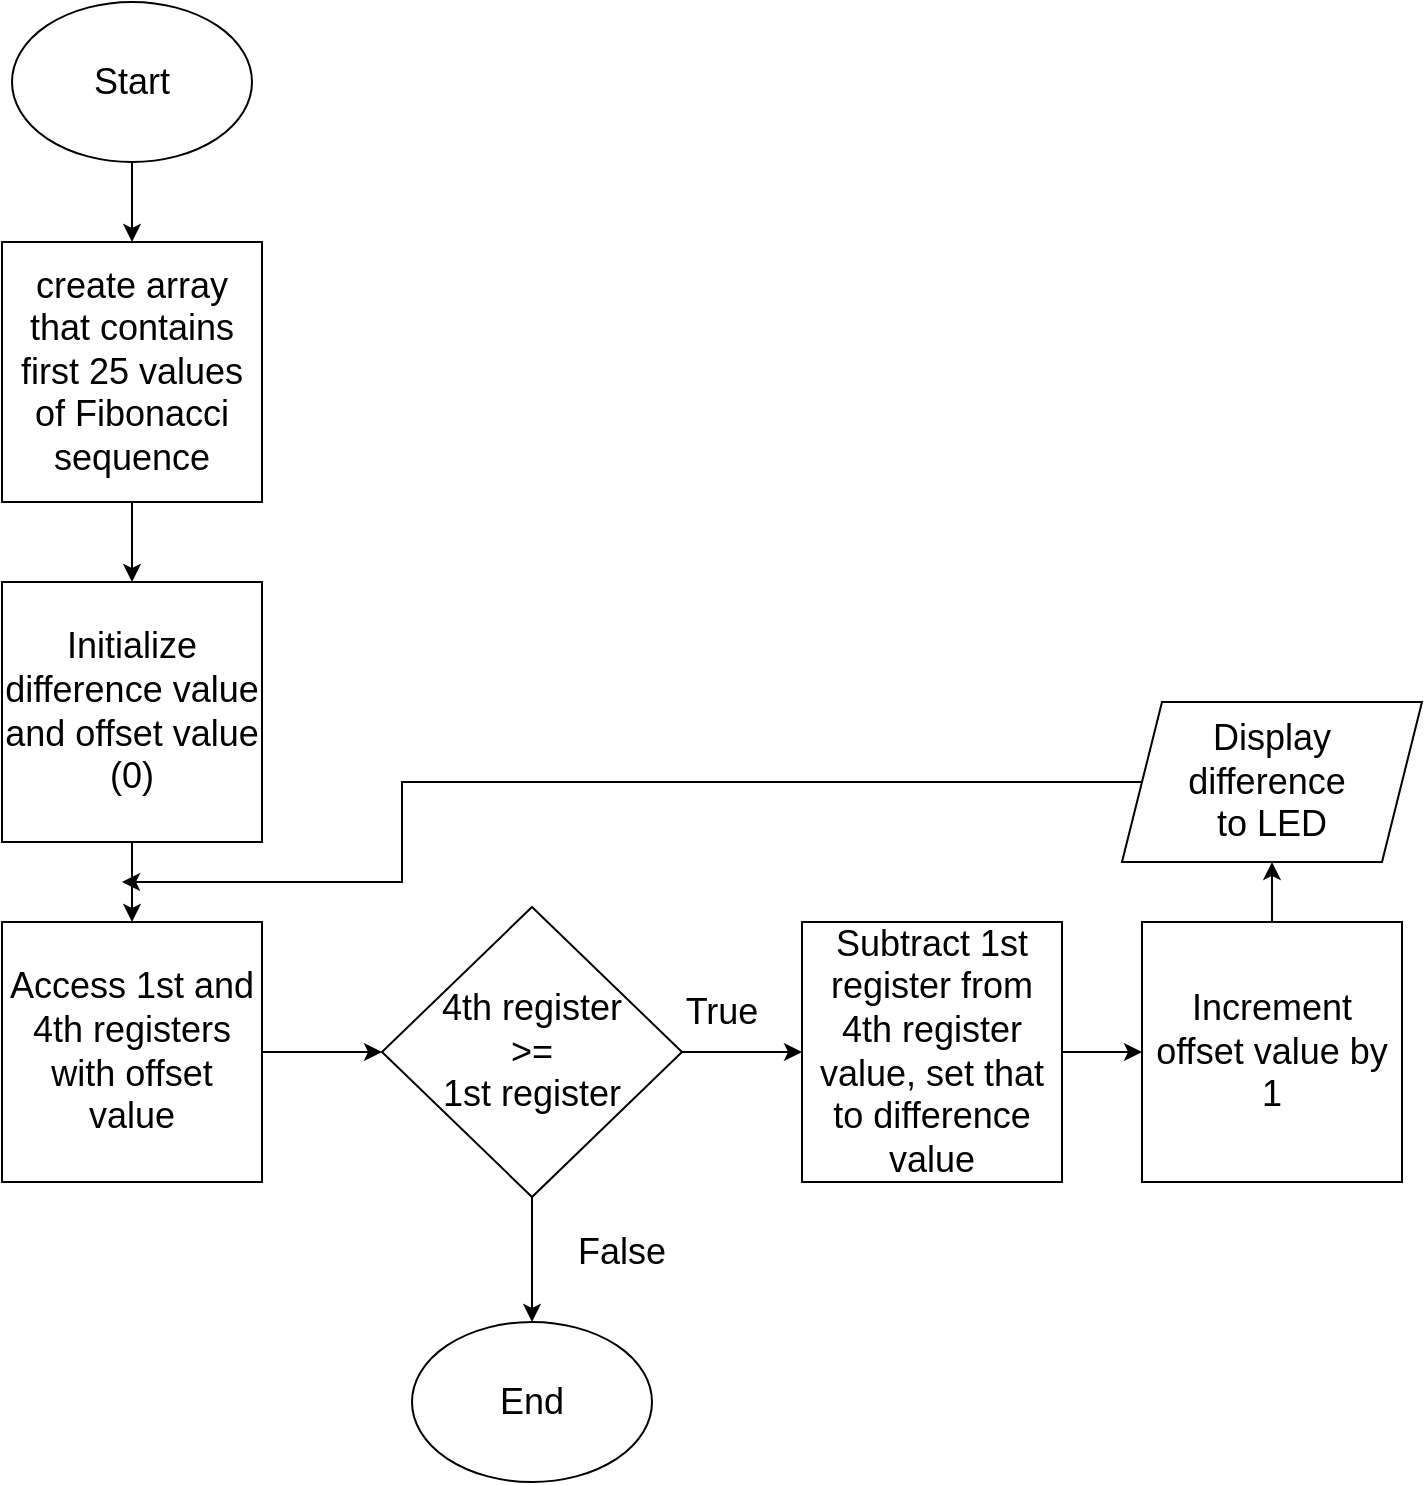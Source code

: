 <mxfile version="23.1.2" type="github">
  <diagram name="Page-1" id="_5_G6goOoMJmFu429JUK">
    <mxGraphModel dx="838" dy="866" grid="1" gridSize="10" guides="1" tooltips="1" connect="1" arrows="1" fold="1" page="1" pageScale="1" pageWidth="850" pageHeight="1100" math="0" shadow="0">
      <root>
        <mxCell id="0" />
        <mxCell id="1" parent="0" />
        <mxCell id="hEsmfpCyq59ZMb57Idlo-7" style="edgeStyle=orthogonalEdgeStyle;rounded=0;orthogonalLoop=1;jettySize=auto;html=1;exitX=0.5;exitY=1;exitDx=0;exitDy=0;entryX=0.5;entryY=0;entryDx=0;entryDy=0;" edge="1" parent="1" source="hEsmfpCyq59ZMb57Idlo-1" target="hEsmfpCyq59ZMb57Idlo-3">
          <mxGeometry relative="1" as="geometry" />
        </mxCell>
        <mxCell id="hEsmfpCyq59ZMb57Idlo-1" value="&lt;font style=&quot;font-size: 18px;&quot;&gt;Start&lt;/font&gt;" style="ellipse;whiteSpace=wrap;html=1;" vertex="1" parent="1">
          <mxGeometry x="75" y="20" width="120" height="80" as="geometry" />
        </mxCell>
        <mxCell id="hEsmfpCyq59ZMb57Idlo-9" style="edgeStyle=orthogonalEdgeStyle;rounded=0;orthogonalLoop=1;jettySize=auto;html=1;entryX=0.5;entryY=0;entryDx=0;entryDy=0;" edge="1" parent="1" source="hEsmfpCyq59ZMb57Idlo-3" target="hEsmfpCyq59ZMb57Idlo-8">
          <mxGeometry relative="1" as="geometry" />
        </mxCell>
        <mxCell id="hEsmfpCyq59ZMb57Idlo-3" value="&lt;font style=&quot;font-size: 18px;&quot;&gt;create array that contains first 25 values of Fibonacci sequence&lt;/font&gt;" style="whiteSpace=wrap;html=1;aspect=fixed;" vertex="1" parent="1">
          <mxGeometry x="70" y="140" width="130" height="130" as="geometry" />
        </mxCell>
        <mxCell id="hEsmfpCyq59ZMb57Idlo-12" style="edgeStyle=orthogonalEdgeStyle;rounded=0;orthogonalLoop=1;jettySize=auto;html=1;entryX=0.5;entryY=0;entryDx=0;entryDy=0;" edge="1" parent="1" source="hEsmfpCyq59ZMb57Idlo-8" target="hEsmfpCyq59ZMb57Idlo-11">
          <mxGeometry relative="1" as="geometry" />
        </mxCell>
        <mxCell id="hEsmfpCyq59ZMb57Idlo-8" value="&lt;font style=&quot;font-size: 18px;&quot;&gt;Initialize difference value and offset value (0)&lt;/font&gt;" style="whiteSpace=wrap;html=1;aspect=fixed;" vertex="1" parent="1">
          <mxGeometry x="70" y="310" width="130" height="130" as="geometry" />
        </mxCell>
        <mxCell id="hEsmfpCyq59ZMb57Idlo-14" style="edgeStyle=orthogonalEdgeStyle;rounded=0;orthogonalLoop=1;jettySize=auto;html=1;entryX=0;entryY=0.5;entryDx=0;entryDy=0;" edge="1" parent="1" source="hEsmfpCyq59ZMb57Idlo-11" target="hEsmfpCyq59ZMb57Idlo-13">
          <mxGeometry relative="1" as="geometry" />
        </mxCell>
        <mxCell id="hEsmfpCyq59ZMb57Idlo-11" value="&lt;font style=&quot;font-size: 18px;&quot;&gt;Access 1st and 4th registers with offset value&lt;/font&gt;" style="whiteSpace=wrap;html=1;aspect=fixed;" vertex="1" parent="1">
          <mxGeometry x="70" y="480" width="130" height="130" as="geometry" />
        </mxCell>
        <mxCell id="hEsmfpCyq59ZMb57Idlo-15" style="edgeStyle=orthogonalEdgeStyle;rounded=0;orthogonalLoop=1;jettySize=auto;html=1;" edge="1" parent="1" source="hEsmfpCyq59ZMb57Idlo-13">
          <mxGeometry relative="1" as="geometry">
            <mxPoint x="335" y="680" as="targetPoint" />
          </mxGeometry>
        </mxCell>
        <mxCell id="hEsmfpCyq59ZMb57Idlo-19" style="edgeStyle=orthogonalEdgeStyle;rounded=0;orthogonalLoop=1;jettySize=auto;html=1;" edge="1" parent="1" source="hEsmfpCyq59ZMb57Idlo-13" target="hEsmfpCyq59ZMb57Idlo-18">
          <mxGeometry relative="1" as="geometry" />
        </mxCell>
        <mxCell id="hEsmfpCyq59ZMb57Idlo-13" value="&lt;font style=&quot;font-size: 18px;&quot;&gt;4th register &lt;br&gt;&amp;gt;=&lt;br&gt;1st register&lt;/font&gt;" style="rhombus;whiteSpace=wrap;html=1;" vertex="1" parent="1">
          <mxGeometry x="260" y="472.5" width="150" height="145" as="geometry" />
        </mxCell>
        <mxCell id="hEsmfpCyq59ZMb57Idlo-16" value="&lt;font style=&quot;font-size: 18px;&quot;&gt;End&lt;/font&gt;" style="ellipse;whiteSpace=wrap;html=1;" vertex="1" parent="1">
          <mxGeometry x="275" y="680" width="120" height="80" as="geometry" />
        </mxCell>
        <mxCell id="hEsmfpCyq59ZMb57Idlo-24" style="edgeStyle=orthogonalEdgeStyle;rounded=0;orthogonalLoop=1;jettySize=auto;html=1;entryX=0;entryY=0.5;entryDx=0;entryDy=0;" edge="1" parent="1" source="hEsmfpCyq59ZMb57Idlo-18" target="hEsmfpCyq59ZMb57Idlo-22">
          <mxGeometry relative="1" as="geometry" />
        </mxCell>
        <mxCell id="hEsmfpCyq59ZMb57Idlo-18" value="&lt;font style=&quot;font-size: 18px;&quot;&gt;Subtract 1st register from 4th register value, set that to difference value&lt;/font&gt;" style="whiteSpace=wrap;html=1;aspect=fixed;" vertex="1" parent="1">
          <mxGeometry x="470" y="480" width="130" height="130" as="geometry" />
        </mxCell>
        <mxCell id="hEsmfpCyq59ZMb57Idlo-20" value="&lt;font style=&quot;font-size: 18px;&quot;&gt;False&lt;/font&gt;" style="text;html=1;strokeColor=none;fillColor=none;align=center;verticalAlign=middle;whiteSpace=wrap;rounded=0;" vertex="1" parent="1">
          <mxGeometry x="350" y="630" width="60" height="30" as="geometry" />
        </mxCell>
        <mxCell id="hEsmfpCyq59ZMb57Idlo-21" value="&lt;font style=&quot;font-size: 18px;&quot;&gt;True&lt;/font&gt;" style="text;html=1;strokeColor=none;fillColor=none;align=center;verticalAlign=middle;whiteSpace=wrap;rounded=0;" vertex="1" parent="1">
          <mxGeometry x="400" y="510" width="60" height="30" as="geometry" />
        </mxCell>
        <mxCell id="hEsmfpCyq59ZMb57Idlo-26" style="edgeStyle=orthogonalEdgeStyle;rounded=0;orthogonalLoop=1;jettySize=auto;html=1;entryX=0.5;entryY=1;entryDx=0;entryDy=0;" edge="1" parent="1" source="hEsmfpCyq59ZMb57Idlo-22" target="hEsmfpCyq59ZMb57Idlo-25">
          <mxGeometry relative="1" as="geometry" />
        </mxCell>
        <mxCell id="hEsmfpCyq59ZMb57Idlo-22" value="&lt;font style=&quot;font-size: 18px;&quot;&gt;Increment offset value by 1&lt;/font&gt;" style="whiteSpace=wrap;html=1;aspect=fixed;" vertex="1" parent="1">
          <mxGeometry x="640" y="480" width="130" height="130" as="geometry" />
        </mxCell>
        <mxCell id="hEsmfpCyq59ZMb57Idlo-28" style="edgeStyle=orthogonalEdgeStyle;rounded=0;orthogonalLoop=1;jettySize=auto;html=1;exitX=0;exitY=0.5;exitDx=0;exitDy=0;" edge="1" parent="1" source="hEsmfpCyq59ZMb57Idlo-25">
          <mxGeometry relative="1" as="geometry">
            <mxPoint x="130" y="460" as="targetPoint" />
            <Array as="points">
              <mxPoint x="270" y="410" />
              <mxPoint x="270" y="460" />
            </Array>
          </mxGeometry>
        </mxCell>
        <mxCell id="hEsmfpCyq59ZMb57Idlo-25" value="&lt;font style=&quot;font-size: 18px;&quot;&gt;Display &lt;br&gt;difference&amp;nbsp; &lt;br&gt;to LED&lt;/font&gt;" style="shape=parallelogram;perimeter=parallelogramPerimeter;whiteSpace=wrap;html=1;fixedSize=1;" vertex="1" parent="1">
          <mxGeometry x="630" y="370" width="150" height="80" as="geometry" />
        </mxCell>
      </root>
    </mxGraphModel>
  </diagram>
</mxfile>
